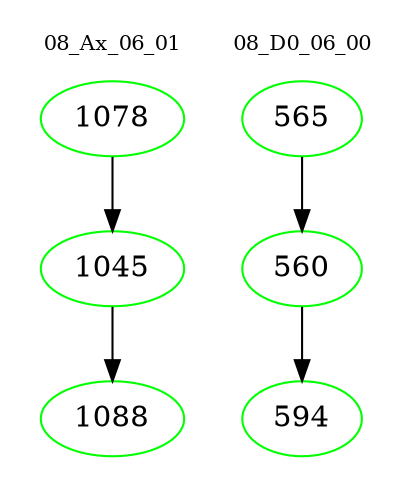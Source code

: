 digraph{
subgraph cluster_0 {
color = white
label = "08_Ax_06_01";
fontsize=10;
T0_1078 [label="1078", color="green"]
T0_1078 -> T0_1045 [color="black"]
T0_1045 [label="1045", color="green"]
T0_1045 -> T0_1088 [color="black"]
T0_1088 [label="1088", color="green"]
}
subgraph cluster_1 {
color = white
label = "08_D0_06_00";
fontsize=10;
T1_565 [label="565", color="green"]
T1_565 -> T1_560 [color="black"]
T1_560 [label="560", color="green"]
T1_560 -> T1_594 [color="black"]
T1_594 [label="594", color="green"]
}
}
